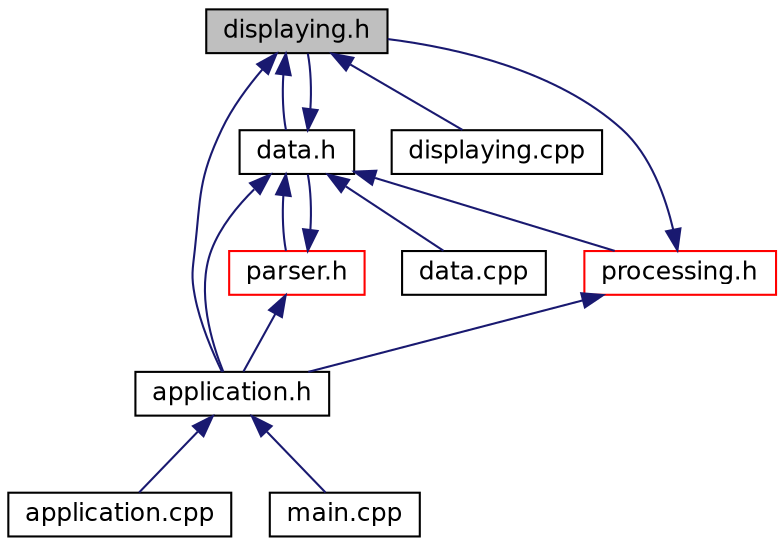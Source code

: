 digraph "displaying.h"
{
 // INTERACTIVE_SVG=YES
  edge [fontname="Helvetica",fontsize="12",labelfontname="Helvetica",labelfontsize="12"];
  node [fontname="Helvetica",fontsize="12",shape=record];
  Node1 [label="displaying.h",height=0.2,width=0.4,color="black", fillcolor="grey75", style="filled" fontcolor="black"];
  Node1 -> Node2 [dir="back",color="midnightblue",fontsize="12",style="solid",fontname="Helvetica"];
  Node2 [label="application.h",height=0.2,width=0.4,color="black", fillcolor="white", style="filled",URL="$a00016.html"];
  Node2 -> Node3 [dir="back",color="midnightblue",fontsize="12",style="solid",fontname="Helvetica"];
  Node3 [label="application.cpp",height=0.2,width=0.4,color="black", fillcolor="white", style="filled",URL="$a00015.html"];
  Node2 -> Node4 [dir="back",color="midnightblue",fontsize="12",style="solid",fontname="Helvetica"];
  Node4 [label="main.cpp",height=0.2,width=0.4,color="black", fillcolor="white", style="filled",URL="$a00026.html"];
  Node1 -> Node5 [dir="back",color="midnightblue",fontsize="12",style="solid",fontname="Helvetica"];
  Node5 [label="data.h",height=0.2,width=0.4,color="black", fillcolor="white", style="filled",URL="$a00019.html"];
  Node5 -> Node1 [dir="back",color="midnightblue",fontsize="12",style="solid",fontname="Helvetica"];
  Node5 -> Node6 [dir="back",color="midnightblue",fontsize="12",style="solid",fontname="Helvetica"];
  Node6 [label="parser.h",height=0.2,width=0.4,color="red", fillcolor="white", style="filled",URL="$a00028.html"];
  Node6 -> Node5 [dir="back",color="midnightblue",fontsize="12",style="solid",fontname="Helvetica"];
  Node6 -> Node2 [dir="back",color="midnightblue",fontsize="12",style="solid",fontname="Helvetica"];
  Node5 -> Node7 [dir="back",color="midnightblue",fontsize="12",style="solid",fontname="Helvetica"];
  Node7 [label="processing.h",height=0.2,width=0.4,color="red", fillcolor="white", style="filled",URL="$a00030.html"];
  Node7 -> Node1 [dir="back",color="midnightblue",fontsize="12",style="solid",fontname="Helvetica"];
  Node7 -> Node2 [dir="back",color="midnightblue",fontsize="12",style="solid",fontname="Helvetica"];
  Node5 -> Node2 [dir="back",color="midnightblue",fontsize="12",style="solid",fontname="Helvetica"];
  Node5 -> Node8 [dir="back",color="midnightblue",fontsize="12",style="solid",fontname="Helvetica"];
  Node8 [label="data.cpp",height=0.2,width=0.4,color="black", fillcolor="white", style="filled",URL="$a00018.html"];
  Node1 -> Node9 [dir="back",color="midnightblue",fontsize="12",style="solid",fontname="Helvetica"];
  Node9 [label="displaying.cpp",height=0.2,width=0.4,color="black", fillcolor="white", style="filled",URL="$a00020.html"];
}
